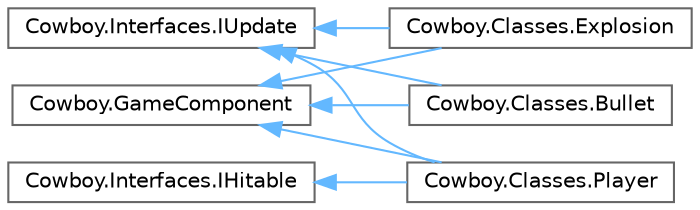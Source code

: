 digraph "Osztályhierarchia-ábra"
{
 // LATEX_PDF_SIZE
  bgcolor="transparent";
  edge [fontname=Helvetica,fontsize=10,labelfontname=Helvetica,labelfontsize=10];
  node [fontname=Helvetica,fontsize=10,shape=box,height=0.2,width=0.4];
  rankdir="LR";
  Node0 [id="Node000000",label="Cowboy.GameComponent",height=0.2,width=0.4,color="grey40", fillcolor="white", style="filled",URL="$class_cowboy_1_1_game_component.html",tooltip=" "];
  Node0 -> Node1 [id="edge1_Node000000_Node000001",dir="back",color="steelblue1",style="solid",tooltip=" "];
  Node1 [id="Node000001",label="Cowboy.Classes.Bullet",height=0.2,width=0.4,color="grey40", fillcolor="white", style="filled",URL="$class_cowboy_1_1_classes_1_1_bullet.html",tooltip=" "];
  Node0 -> Node3 [id="edge2_Node000000_Node000003",dir="back",color="steelblue1",style="solid",tooltip=" "];
  Node3 [id="Node000003",label="Cowboy.Classes.Explosion",height=0.2,width=0.4,color="grey40", fillcolor="white", style="filled",URL="$class_cowboy_1_1_classes_1_1_explosion.html",tooltip=" "];
  Node0 -> Node4 [id="edge3_Node000000_Node000004",dir="back",color="steelblue1",style="solid",tooltip=" "];
  Node4 [id="Node000004",label="Cowboy.Classes.Player",height=0.2,width=0.4,color="grey40", fillcolor="white", style="filled",URL="$class_cowboy_1_1_classes_1_1_player.html",tooltip=" "];
  Node5 [id="Node000005",label="Cowboy.Interfaces.IHitable",height=0.2,width=0.4,color="grey40", fillcolor="white", style="filled",URL="$interface_cowboy_1_1_interfaces_1_1_i_hitable.html",tooltip=" "];
  Node5 -> Node4 [id="edge4_Node000005_Node000004",dir="back",color="steelblue1",style="solid",tooltip=" "];
  Node2 [id="Node000002",label="Cowboy.Interfaces.IUpdate",height=0.2,width=0.4,color="grey40", fillcolor="white", style="filled",URL="$interface_cowboy_1_1_interfaces_1_1_i_update.html",tooltip=" "];
  Node2 -> Node1 [id="edge5_Node000002_Node000001",dir="back",color="steelblue1",style="solid",tooltip=" "];
  Node2 -> Node3 [id="edge6_Node000002_Node000003",dir="back",color="steelblue1",style="solid",tooltip=" "];
  Node2 -> Node4 [id="edge7_Node000002_Node000004",dir="back",color="steelblue1",style="solid",tooltip=" "];
}
